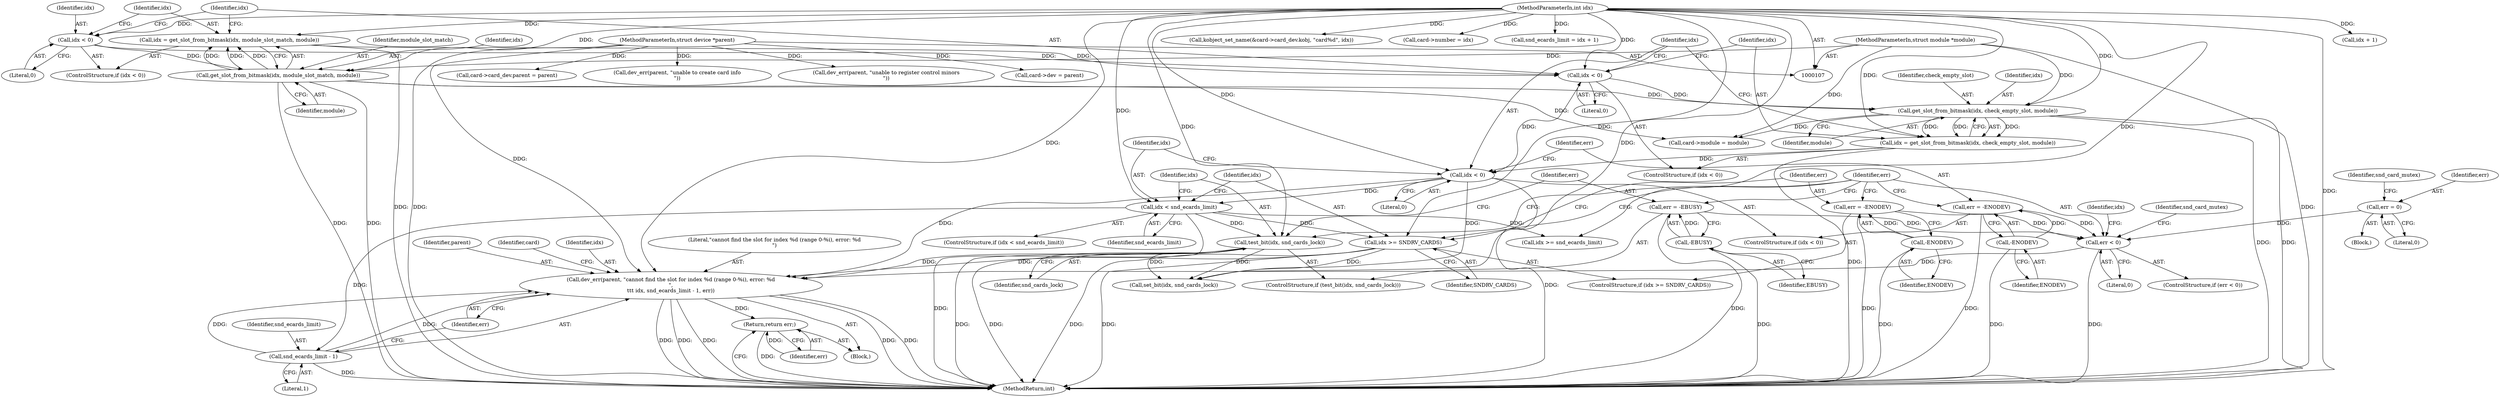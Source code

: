digraph "0_linux_07f4d9d74a04aa7c72c5dae0ef97565f28f17b92_3@pointer" {
"1000240" [label="(Call,dev_err(parent, \"cannot find the slot for index %d (range 0-%i), error: %d\n\",\n\t\t\t idx, snd_ecards_limit - 1, err))"];
"1000108" [label="(MethodParameterIn,struct device *parent)"];
"1000225" [label="(Call,idx >= SNDRV_CARDS)"];
"1000211" [label="(Call,idx < snd_ecards_limit)"];
"1000202" [label="(Call,idx < 0)"];
"1000192" [label="(Call,idx < 0)"];
"1000185" [label="(Call,idx = get_slot_from_bitmask(idx, module_slot_match, module))"];
"1000187" [label="(Call,get_slot_from_bitmask(idx, module_slot_match, module))"];
"1000182" [label="(Call,idx < 0)"];
"1000109" [label="(MethodParameterIn,int idx)"];
"1000111" [label="(MethodParameterIn,struct module *module)"];
"1000195" [label="(Call,idx = get_slot_from_bitmask(idx, check_empty_slot, module))"];
"1000197" [label="(Call,get_slot_from_bitmask(idx, check_empty_slot, module))"];
"1000216" [label="(Call,test_bit(idx, snd_cards_lock))"];
"1000244" [label="(Call,snd_ecards_limit - 1)"];
"1000233" [label="(Call,err < 0)"];
"1000205" [label="(Call,err = -ENODEV)"];
"1000207" [label="(Call,-ENODEV)"];
"1000228" [label="(Call,err = -ENODEV)"];
"1000230" [label="(Call,-ENODEV)"];
"1000175" [label="(Call,err = 0)"];
"1000219" [label="(Call,err = -EBUSY)"];
"1000221" [label="(Call,-EBUSY)"];
"1000250" [label="(Return,return err;)"];
"1000251" [label="(Identifier,err)"];
"1000397" [label="(Call,dev_err(parent, \"unable to create card info\n\"))"];
"1000181" [label="(ControlStructure,if (idx < 0))"];
"1000228" [label="(Call,err = -ENODEV)"];
"1000192" [label="(Call,idx < 0)"];
"1000213" [label="(Identifier,snd_ecards_limit)"];
"1000189" [label="(Identifier,module_slot_match)"];
"1000249" [label="(Identifier,card)"];
"1000202" [label="(Call,idx < 0)"];
"1000220" [label="(Identifier,err)"];
"1000212" [label="(Identifier,idx)"];
"1000224" [label="(ControlStructure,if (idx >= SNDRV_CARDS))"];
"1000114" [label="(Block,)"];
"1000201" [label="(ControlStructure,if (idx < 0))"];
"1000250" [label="(Return,return err;)"];
"1000186" [label="(Identifier,idx)"];
"1000182" [label="(Call,idx < 0)"];
"1000221" [label="(Call,-EBUSY)"];
"1000229" [label="(Identifier,err)"];
"1000195" [label="(Call,idx = get_slot_from_bitmask(idx, check_empty_slot, module))"];
"1000206" [label="(Identifier,err)"];
"1000226" [label="(Identifier,idx)"];
"1000208" [label="(Identifier,ENODEV)"];
"1000261" [label="(Call,idx + 1)"];
"1000198" [label="(Identifier,idx)"];
"1000244" [label="(Call,snd_ecards_limit - 1)"];
"1000252" [label="(Call,set_bit(idx, snd_cards_lock))"];
"1000361" [label="(Call,kobject_set_name(&card->card_dev.kobj, \"card%d\", idx))"];
"1000384" [label="(Call,dev_err(parent, \"unable to register control minors\n\"))"];
"1000203" [label="(Identifier,idx)"];
"1000231" [label="(Identifier,ENODEV)"];
"1000215" [label="(ControlStructure,if (test_bit(idx, snd_cards_lock)))"];
"1000243" [label="(Identifier,idx)"];
"1000196" [label="(Identifier,idx)"];
"1000185" [label="(Call,idx = get_slot_from_bitmask(idx, module_slot_match, module))"];
"1000245" [label="(Identifier,snd_ecards_limit)"];
"1000222" [label="(Identifier,EBUSY)"];
"1000247" [label="(Identifier,err)"];
"1000253" [label="(Identifier,idx)"];
"1000191" [label="(ControlStructure,if (idx < 0))"];
"1000219" [label="(Call,err = -EBUSY)"];
"1000111" [label="(MethodParameterIn,struct module *module)"];
"1000108" [label="(MethodParameterIn,struct device *parent)"];
"1000227" [label="(Identifier,SNDRV_CARDS)"];
"1000194" [label="(Literal,0)"];
"1000177" [label="(Literal,0)"];
"1000236" [label="(Block,)"];
"1000109" [label="(MethodParameterIn,int idx)"];
"1000190" [label="(Identifier,module)"];
"1000187" [label="(Call,get_slot_from_bitmask(idx, module_slot_match, module))"];
"1000188" [label="(Identifier,idx)"];
"1000183" [label="(Identifier,idx)"];
"1000230" [label="(Call,-ENODEV)"];
"1000204" [label="(Literal,0)"];
"1000210" [label="(ControlStructure,if (idx < snd_ecards_limit))"];
"1000256" [label="(Call,idx >= snd_ecards_limit)"];
"1000242" [label="(Literal,\"cannot find the slot for index %d (range 0-%i), error: %d\n\")"];
"1000175" [label="(Call,err = 0)"];
"1000235" [label="(Literal,0)"];
"1000199" [label="(Identifier,check_empty_slot)"];
"1000234" [label="(Identifier,err)"];
"1000207" [label="(Call,-ENODEV)"];
"1000205" [label="(Call,err = -ENODEV)"];
"1000232" [label="(ControlStructure,if (err < 0))"];
"1000184" [label="(Literal,0)"];
"1000218" [label="(Identifier,snd_cards_lock)"];
"1000418" [label="(MethodReturn,int)"];
"1000246" [label="(Literal,1)"];
"1000233" [label="(Call,err < 0)"];
"1000267" [label="(Call,card->dev = parent)"];
"1000216" [label="(Call,test_bit(idx, snd_cards_lock))"];
"1000240" [label="(Call,dev_err(parent, \"cannot find the slot for index %d (range 0-%i), error: %d\n\",\n\t\t\t idx, snd_ecards_limit - 1, err))"];
"1000217" [label="(Identifier,idx)"];
"1000176" [label="(Identifier,err)"];
"1000197" [label="(Call,get_slot_from_bitmask(idx, check_empty_slot, module))"];
"1000272" [label="(Call,card->number = idx)"];
"1000259" [label="(Call,snd_ecards_limit = idx + 1)"];
"1000277" [label="(Call,card->module = module)"];
"1000225" [label="(Call,idx >= SNDRV_CARDS)"];
"1000241" [label="(Identifier,parent)"];
"1000200" [label="(Identifier,module)"];
"1000239" [label="(Identifier,snd_card_mutex)"];
"1000337" [label="(Call,card->card_dev.parent = parent)"];
"1000180" [label="(Identifier,snd_card_mutex)"];
"1000211" [label="(Call,idx < snd_ecards_limit)"];
"1000193" [label="(Identifier,idx)"];
"1000240" -> "1000236"  [label="AST: "];
"1000240" -> "1000247"  [label="CFG: "];
"1000241" -> "1000240"  [label="AST: "];
"1000242" -> "1000240"  [label="AST: "];
"1000243" -> "1000240"  [label="AST: "];
"1000244" -> "1000240"  [label="AST: "];
"1000247" -> "1000240"  [label="AST: "];
"1000249" -> "1000240"  [label="CFG: "];
"1000240" -> "1000418"  [label="DDG: "];
"1000240" -> "1000418"  [label="DDG: "];
"1000240" -> "1000418"  [label="DDG: "];
"1000240" -> "1000418"  [label="DDG: "];
"1000240" -> "1000418"  [label="DDG: "];
"1000108" -> "1000240"  [label="DDG: "];
"1000225" -> "1000240"  [label="DDG: "];
"1000216" -> "1000240"  [label="DDG: "];
"1000202" -> "1000240"  [label="DDG: "];
"1000109" -> "1000240"  [label="DDG: "];
"1000244" -> "1000240"  [label="DDG: "];
"1000244" -> "1000240"  [label="DDG: "];
"1000233" -> "1000240"  [label="DDG: "];
"1000240" -> "1000250"  [label="DDG: "];
"1000108" -> "1000107"  [label="AST: "];
"1000108" -> "1000418"  [label="DDG: "];
"1000108" -> "1000267"  [label="DDG: "];
"1000108" -> "1000337"  [label="DDG: "];
"1000108" -> "1000384"  [label="DDG: "];
"1000108" -> "1000397"  [label="DDG: "];
"1000225" -> "1000224"  [label="AST: "];
"1000225" -> "1000227"  [label="CFG: "];
"1000226" -> "1000225"  [label="AST: "];
"1000227" -> "1000225"  [label="AST: "];
"1000229" -> "1000225"  [label="CFG: "];
"1000234" -> "1000225"  [label="CFG: "];
"1000225" -> "1000418"  [label="DDG: "];
"1000225" -> "1000418"  [label="DDG: "];
"1000211" -> "1000225"  [label="DDG: "];
"1000109" -> "1000225"  [label="DDG: "];
"1000225" -> "1000252"  [label="DDG: "];
"1000211" -> "1000210"  [label="AST: "];
"1000211" -> "1000213"  [label="CFG: "];
"1000212" -> "1000211"  [label="AST: "];
"1000213" -> "1000211"  [label="AST: "];
"1000217" -> "1000211"  [label="CFG: "];
"1000226" -> "1000211"  [label="CFG: "];
"1000211" -> "1000418"  [label="DDG: "];
"1000202" -> "1000211"  [label="DDG: "];
"1000109" -> "1000211"  [label="DDG: "];
"1000211" -> "1000216"  [label="DDG: "];
"1000211" -> "1000244"  [label="DDG: "];
"1000211" -> "1000256"  [label="DDG: "];
"1000202" -> "1000201"  [label="AST: "];
"1000202" -> "1000204"  [label="CFG: "];
"1000203" -> "1000202"  [label="AST: "];
"1000204" -> "1000202"  [label="AST: "];
"1000206" -> "1000202"  [label="CFG: "];
"1000212" -> "1000202"  [label="CFG: "];
"1000202" -> "1000418"  [label="DDG: "];
"1000192" -> "1000202"  [label="DDG: "];
"1000195" -> "1000202"  [label="DDG: "];
"1000109" -> "1000202"  [label="DDG: "];
"1000202" -> "1000252"  [label="DDG: "];
"1000192" -> "1000191"  [label="AST: "];
"1000192" -> "1000194"  [label="CFG: "];
"1000193" -> "1000192"  [label="AST: "];
"1000194" -> "1000192"  [label="AST: "];
"1000196" -> "1000192"  [label="CFG: "];
"1000203" -> "1000192"  [label="CFG: "];
"1000185" -> "1000192"  [label="DDG: "];
"1000182" -> "1000192"  [label="DDG: "];
"1000109" -> "1000192"  [label="DDG: "];
"1000192" -> "1000197"  [label="DDG: "];
"1000185" -> "1000181"  [label="AST: "];
"1000185" -> "1000187"  [label="CFG: "];
"1000186" -> "1000185"  [label="AST: "];
"1000187" -> "1000185"  [label="AST: "];
"1000193" -> "1000185"  [label="CFG: "];
"1000185" -> "1000418"  [label="DDG: "];
"1000187" -> "1000185"  [label="DDG: "];
"1000187" -> "1000185"  [label="DDG: "];
"1000187" -> "1000185"  [label="DDG: "];
"1000109" -> "1000185"  [label="DDG: "];
"1000187" -> "1000190"  [label="CFG: "];
"1000188" -> "1000187"  [label="AST: "];
"1000189" -> "1000187"  [label="AST: "];
"1000190" -> "1000187"  [label="AST: "];
"1000187" -> "1000418"  [label="DDG: "];
"1000187" -> "1000418"  [label="DDG: "];
"1000182" -> "1000187"  [label="DDG: "];
"1000109" -> "1000187"  [label="DDG: "];
"1000111" -> "1000187"  [label="DDG: "];
"1000187" -> "1000197"  [label="DDG: "];
"1000187" -> "1000277"  [label="DDG: "];
"1000182" -> "1000181"  [label="AST: "];
"1000182" -> "1000184"  [label="CFG: "];
"1000183" -> "1000182"  [label="AST: "];
"1000184" -> "1000182"  [label="AST: "];
"1000186" -> "1000182"  [label="CFG: "];
"1000193" -> "1000182"  [label="CFG: "];
"1000109" -> "1000182"  [label="DDG: "];
"1000109" -> "1000107"  [label="AST: "];
"1000109" -> "1000418"  [label="DDG: "];
"1000109" -> "1000195"  [label="DDG: "];
"1000109" -> "1000197"  [label="DDG: "];
"1000109" -> "1000216"  [label="DDG: "];
"1000109" -> "1000252"  [label="DDG: "];
"1000109" -> "1000256"  [label="DDG: "];
"1000109" -> "1000259"  [label="DDG: "];
"1000109" -> "1000261"  [label="DDG: "];
"1000109" -> "1000272"  [label="DDG: "];
"1000109" -> "1000361"  [label="DDG: "];
"1000111" -> "1000107"  [label="AST: "];
"1000111" -> "1000418"  [label="DDG: "];
"1000111" -> "1000197"  [label="DDG: "];
"1000111" -> "1000277"  [label="DDG: "];
"1000195" -> "1000191"  [label="AST: "];
"1000195" -> "1000197"  [label="CFG: "];
"1000196" -> "1000195"  [label="AST: "];
"1000197" -> "1000195"  [label="AST: "];
"1000203" -> "1000195"  [label="CFG: "];
"1000195" -> "1000418"  [label="DDG: "];
"1000197" -> "1000195"  [label="DDG: "];
"1000197" -> "1000195"  [label="DDG: "];
"1000197" -> "1000195"  [label="DDG: "];
"1000197" -> "1000200"  [label="CFG: "];
"1000198" -> "1000197"  [label="AST: "];
"1000199" -> "1000197"  [label="AST: "];
"1000200" -> "1000197"  [label="AST: "];
"1000197" -> "1000418"  [label="DDG: "];
"1000197" -> "1000418"  [label="DDG: "];
"1000197" -> "1000277"  [label="DDG: "];
"1000216" -> "1000215"  [label="AST: "];
"1000216" -> "1000218"  [label="CFG: "];
"1000217" -> "1000216"  [label="AST: "];
"1000218" -> "1000216"  [label="AST: "];
"1000220" -> "1000216"  [label="CFG: "];
"1000234" -> "1000216"  [label="CFG: "];
"1000216" -> "1000418"  [label="DDG: "];
"1000216" -> "1000418"  [label="DDG: "];
"1000216" -> "1000252"  [label="DDG: "];
"1000216" -> "1000252"  [label="DDG: "];
"1000244" -> "1000246"  [label="CFG: "];
"1000245" -> "1000244"  [label="AST: "];
"1000246" -> "1000244"  [label="AST: "];
"1000247" -> "1000244"  [label="CFG: "];
"1000244" -> "1000418"  [label="DDG: "];
"1000233" -> "1000232"  [label="AST: "];
"1000233" -> "1000235"  [label="CFG: "];
"1000234" -> "1000233"  [label="AST: "];
"1000235" -> "1000233"  [label="AST: "];
"1000239" -> "1000233"  [label="CFG: "];
"1000253" -> "1000233"  [label="CFG: "];
"1000233" -> "1000418"  [label="DDG: "];
"1000205" -> "1000233"  [label="DDG: "];
"1000228" -> "1000233"  [label="DDG: "];
"1000175" -> "1000233"  [label="DDG: "];
"1000219" -> "1000233"  [label="DDG: "];
"1000205" -> "1000201"  [label="AST: "];
"1000205" -> "1000207"  [label="CFG: "];
"1000206" -> "1000205"  [label="AST: "];
"1000207" -> "1000205"  [label="AST: "];
"1000234" -> "1000205"  [label="CFG: "];
"1000205" -> "1000418"  [label="DDG: "];
"1000207" -> "1000205"  [label="DDG: "];
"1000207" -> "1000208"  [label="CFG: "];
"1000208" -> "1000207"  [label="AST: "];
"1000207" -> "1000418"  [label="DDG: "];
"1000228" -> "1000224"  [label="AST: "];
"1000228" -> "1000230"  [label="CFG: "];
"1000229" -> "1000228"  [label="AST: "];
"1000230" -> "1000228"  [label="AST: "];
"1000234" -> "1000228"  [label="CFG: "];
"1000228" -> "1000418"  [label="DDG: "];
"1000230" -> "1000228"  [label="DDG: "];
"1000230" -> "1000231"  [label="CFG: "];
"1000231" -> "1000230"  [label="AST: "];
"1000230" -> "1000418"  [label="DDG: "];
"1000175" -> "1000114"  [label="AST: "];
"1000175" -> "1000177"  [label="CFG: "];
"1000176" -> "1000175"  [label="AST: "];
"1000177" -> "1000175"  [label="AST: "];
"1000180" -> "1000175"  [label="CFG: "];
"1000219" -> "1000215"  [label="AST: "];
"1000219" -> "1000221"  [label="CFG: "];
"1000220" -> "1000219"  [label="AST: "];
"1000221" -> "1000219"  [label="AST: "];
"1000234" -> "1000219"  [label="CFG: "];
"1000219" -> "1000418"  [label="DDG: "];
"1000221" -> "1000219"  [label="DDG: "];
"1000221" -> "1000222"  [label="CFG: "];
"1000222" -> "1000221"  [label="AST: "];
"1000221" -> "1000418"  [label="DDG: "];
"1000250" -> "1000236"  [label="AST: "];
"1000250" -> "1000251"  [label="CFG: "];
"1000251" -> "1000250"  [label="AST: "];
"1000418" -> "1000250"  [label="CFG: "];
"1000250" -> "1000418"  [label="DDG: "];
"1000251" -> "1000250"  [label="DDG: "];
}
